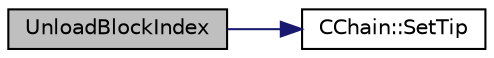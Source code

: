 digraph "UnloadBlockIndex"
{
  edge [fontname="Helvetica",fontsize="10",labelfontname="Helvetica",labelfontsize="10"];
  node [fontname="Helvetica",fontsize="10",shape=record];
  rankdir="LR";
  Node1277 [label="UnloadBlockIndex",height=0.2,width=0.4,color="black", fillcolor="grey75", style="filled", fontcolor="black"];
  Node1277 -> Node1278 [color="midnightblue",fontsize="10",style="solid",fontname="Helvetica"];
  Node1278 [label="CChain::SetTip",height=0.2,width=0.4,color="black", fillcolor="white", style="filled",URL="$class_c_chain.html#aeb563751f7362d4308c7c2cb35b834a5",tooltip="Set/initialize a chain with a given tip. "];
}
